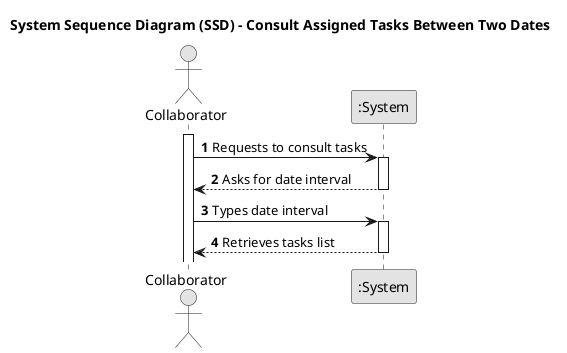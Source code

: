 @startuml
skinparam monochrome true
skinparam packageStyle rectangle
skinparam shadowing false

title System Sequence Diagram (SSD) - Consult Assigned Tasks Between Two Dates

autonumber

actor "Collaborator" as Collaborator
participant ":System" as System

activate Collaborator

    Collaborator -> System : Requests to consult tasks
    activate System

        System --> Collaborator : Asks for date interval
    deactivate System

    Collaborator -> System : Types date interval
    activate System

        System --> Collaborator : Retrieves tasks list
    deactivate System

@enduml
